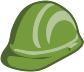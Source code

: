 <?xml version="1.0" encoding="UTF-8"?>
<dia:diagram xmlns:dia="http://www.lysator.liu.se/~alla/dia/">
  <dia:layer name="Fondo" visible="true" active="true">
    <dia:group>
      <dia:group>
        <dia:group>
          <dia:group>
            <dia:object type="Standard - Beziergon" version="0" id="O0">
              <dia:attribute name="obj_pos">
                <dia:point val="0.779,4.019"/>
              </dia:attribute>
              <dia:attribute name="obj_bb">
                <dia:rectangle val="0.389,0.719;4.504,4.224"/>
              </dia:attribute>
              <dia:attribute name="bez_points">
                <dia:point val="0.779,4.019"/>
                <dia:point val="0.747,4.007"/>
                <dia:point val="0.716,3.993"/>
                <dia:point val="0.686,3.977"/>
                <dia:point val="0.392,3.826"/>
                <dia:point val="0.32,3.651"/>
                <dia:point val="0.452,3.347"/>
                <dia:point val="0.505,3.223"/>
                <dia:point val="0.601,3.118"/>
                <dia:point val="0.676,3.003"/>
                <dia:point val="0.705,2.96"/>
                <dia:point val="0.734,2.916"/>
                <dia:point val="0.756,2.869"/>
                <dia:point val="0.864,2.634"/>
                <dia:point val="0.853,2.37"/>
                <dia:point val="0.939,2.129"/>
                <dia:point val="1.033,1.865"/>
                <dia:point val="1.15,1.615"/>
                <dia:point val="1.307,1.382"/>
                <dia:point val="1.585,0.968"/>
                <dia:point val="1.989,0.79"/>
                <dia:point val="2.467,0.729"/>
                <dia:point val="2.828,0.682"/>
                <dia:point val="3.135,0.802"/>
                <dia:point val="3.432,0.987"/>
                <dia:point val="3.855,1.249"/>
                <dia:point val="4.126,1.618"/>
                <dia:point val="4.23,2.101"/>
                <dia:point val="4.26,2.243"/>
                <dia:point val="4.292,2.378"/>
                <dia:point val="4.363,2.504"/>
                <dia:point val="4.375,2.525"/>
                <dia:point val="4.388,2.547"/>
                <dia:point val="4.405,2.566"/>
                <dia:point val="4.534,2.711"/>
                <dia:point val="4.537,2.849"/>
                <dia:point val="4.41,2.997"/>
                <dia:point val="4.277,3.151"/>
                <dia:point val="4.111,3.261"/>
                <dia:point val="3.934,3.357"/>
                <dia:point val="3.541,3.572"/>
                <dia:point val="3.148,3.786"/>
                <dia:point val="2.753,3.996"/>
                <dia:point val="2.646,4.053"/>
                <dia:point val="2.535,4.107"/>
                <dia:point val="2.42,4.139"/>
                <dia:point val="1.922,4.33"/>
                <dia:point val="1.122,4.159"/>
              </dia:attribute>
              <dia:attribute name="corner_types">
                <dia:enum val="-1200007480"/>
                <dia:enum val="0"/>
                <dia:enum val="0"/>
                <dia:enum val="0"/>
                <dia:enum val="0"/>
                <dia:enum val="0"/>
                <dia:enum val="0"/>
                <dia:enum val="0"/>
                <dia:enum val="0"/>
                <dia:enum val="0"/>
                <dia:enum val="0"/>
                <dia:enum val="0"/>
                <dia:enum val="0"/>
                <dia:enum val="0"/>
                <dia:enum val="0"/>
                <dia:enum val="0"/>
                <dia:enum val="0"/>
              </dia:attribute>
              <dia:attribute name="line_color">
                <dia:color val="#4d632f"/>
              </dia:attribute>
              <dia:attribute name="line_width">
                <dia:real val="0"/>
              </dia:attribute>
              <dia:attribute name="inner_color">
                <dia:color val="#4d632f"/>
              </dia:attribute>
              <dia:attribute name="show_background">
                <dia:boolean val="true"/>
              </dia:attribute>
            </dia:object>
            <dia:object type="Standard - Beziergon" version="0" id="O1">
              <dia:attribute name="obj_pos">
                <dia:point val="4.232,2.49"/>
              </dia:attribute>
              <dia:attribute name="obj_bb">
                <dia:rectangle val="0.731,0.849;4.395,4.133"/>
              </dia:attribute>
              <dia:attribute name="bez_points">
                <dia:point val="4.232,2.49"/>
                <dia:point val="4.219,2.457"/>
                <dia:point val="4.205,2.423"/>
                <dia:point val="4.192,2.39"/>
                <dia:point val="4.177,2.364"/>
                <dia:point val="4.155,2.34"/>
                <dia:point val="4.15,2.313"/>
                <dia:point val="4.137,2.249"/>
                <dia:point val="4.132,2.184"/>
                <dia:point val="4.124,2.119"/>
                <dia:point val="4.119,2.086"/>
                <dia:point val="4.119,2.052"/>
                <dia:point val="4.11,2.02"/>
                <dia:point val="4.049,1.796"/>
                <dia:point val="3.927,1.602"/>
                <dia:point val="3.79,1.419"/>
                <dia:point val="3.736,1.347"/>
                <dia:point val="3.653,1.297"/>
                <dia:point val="3.583,1.238"/>
                <dia:point val="3.41,1.094"/>
                <dia:point val="3.225,0.969"/>
                <dia:point val="3.008,0.899"/>
                <dia:point val="2.974,0.887"/>
                <dia:point val="2.94,0.876"/>
                <dia:point val="2.906,0.864"/>
                <dia:point val="2.896,0.859"/>
                <dia:point val="2.886,0.85"/>
                <dia:point val="2.876,0.85"/>
                <dia:point val="2.7,0.852"/>
                <dia:point val="2.523,0.843"/>
                <dia:point val="2.348,0.86"/>
                <dia:point val="2.201,0.874"/>
                <dia:point val="2.051,0.909"/>
                <dia:point val="1.935,1.008"/>
                <dia:point val="1.846,1.084"/>
                <dia:point val="1.768,1.176"/>
                <dia:point val="1.696,1.268"/>
                <dia:point val="1.503,1.518"/>
                <dia:point val="1.38,1.808"/>
                <dia:point val="1.264,2.098"/>
                <dia:point val="1.201,2.255"/>
                <dia:point val="1.17,2.425"/>
                <dia:point val="1.123,2.589"/>
                <dia:point val="1.097,2.681"/>
                <dia:point val="1.075,2.774"/>
                <dia:point val="1.041,2.862"/>
                <dia:point val="1.027,2.897"/>
                <dia:point val="0.99,2.94"/>
                <dia:point val="0.959,2.944"/>
                <dia:point val="0.934,2.947"/>
                <dia:point val="0.902,2.898"/>
                <dia:point val="0.873,2.872"/>
                <dia:point val="0.837,2.948"/>
                <dia:point val="0.865,3.028"/>
                <dia:point val="0.912,3.097"/>
                <dia:point val="1.034,3.278"/>
                <dia:point val="1.207,3.389"/>
                <dia:point val="1.417,3.441"/>
                <dia:point val="1.676,3.506"/>
                <dia:point val="1.934,3.565"/>
                <dia:point val="2.206,3.529"/>
                <dia:point val="2.426,3.5"/>
                <dia:point val="2.648,3.493"/>
                <dia:point val="2.869,3.476"/>
                <dia:point val="2.949,3.47"/>
                <dia:point val="3.028,3.466"/>
                <dia:point val="3.108,3.46"/>
                <dia:point val="2.846,3.569"/>
                <dia:point val="2.576,3.657"/>
                <dia:point val="2.296,3.655"/>
                <dia:point val="2.048,3.653"/>
                <dia:point val="1.801,3.599"/>
                <dia:point val="1.554,3.569"/>
                <dia:point val="1.331,3.542"/>
                <dia:point val="1.109,3.515"/>
                <dia:point val="0.886,3.492"/>
                <dia:point val="0.818,3.485"/>
                <dia:point val="0.76,3.515"/>
                <dia:point val="0.74,3.583"/>
                <dia:point val="0.699,3.71"/>
                <dia:point val="0.803,3.915"/>
                <dia:point val="0.933,3.961"/>
                <dia:point val="1.221,4.064"/>
                <dia:point val="1.519,4.122"/>
                <dia:point val="1.823,4.133"/>
                <dia:point val="2.088,4.142"/>
                <dia:point val="2.344,4.08"/>
                <dia:point val="2.58,3.958"/>
                <dia:point val="2.9,3.793"/>
                <dia:point val="3.216,3.618"/>
                <dia:point val="3.534,3.448"/>
                <dia:point val="3.637,3.393"/>
                <dia:point val="3.741,3.338"/>
                <dia:point val="3.86,3.276"/>
                <dia:point val="3.734,3.215"/>
                <dia:point val="3.704,3.127"/>
                <dia:point val="3.754,3.013"/>
                <dia:point val="3.798,3.026"/>
                <dia:point val="3.842,3.039"/>
                <dia:point val="3.887,3.051"/>
                <dia:point val="3.881,3.116"/>
                <dia:point val="3.874,3.181"/>
                <dia:point val="3.866,3.265"/>
                <dia:point val="4.069,3.16"/>
                <dia:point val="4.235,3.046"/>
                <dia:point val="4.36,2.883"/>
                <dia:point val="4.417,2.809"/>
                <dia:point val="4.397,2.736"/>
                <dia:point val="4.347,2.665"/>
                <dia:point val="4.307,2.608"/>
                <dia:point val="4.27,2.549"/>
              </dia:attribute>
              <dia:attribute name="corner_types">
                <dia:enum val="-1200007416"/>
                <dia:enum val="0"/>
                <dia:enum val="0"/>
                <dia:enum val="0"/>
                <dia:enum val="0"/>
                <dia:enum val="0"/>
                <dia:enum val="0"/>
                <dia:enum val="0"/>
                <dia:enum val="0"/>
                <dia:enum val="0"/>
                <dia:enum val="0"/>
                <dia:enum val="0"/>
                <dia:enum val="0"/>
                <dia:enum val="0"/>
                <dia:enum val="0"/>
                <dia:enum val="0"/>
                <dia:enum val="0"/>
                <dia:enum val="0"/>
                <dia:enum val="0"/>
                <dia:enum val="0"/>
                <dia:enum val="0"/>
                <dia:enum val="0"/>
                <dia:enum val="0"/>
                <dia:enum val="0"/>
                <dia:enum val="0"/>
                <dia:enum val="0"/>
                <dia:enum val="0"/>
                <dia:enum val="0"/>
                <dia:enum val="0"/>
                <dia:enum val="0"/>
                <dia:enum val="0"/>
                <dia:enum val="0"/>
                <dia:enum val="0"/>
                <dia:enum val="0"/>
                <dia:enum val="0"/>
                <dia:enum val="0"/>
                <dia:enum val="0"/>
                <dia:enum val="0"/>
              </dia:attribute>
              <dia:attribute name="line_color">
                <dia:color val="#4d632f"/>
              </dia:attribute>
              <dia:attribute name="line_width">
                <dia:real val="0"/>
              </dia:attribute>
              <dia:attribute name="inner_color">
                <dia:color val="#4d632f"/>
              </dia:attribute>
              <dia:attribute name="show_background">
                <dia:boolean val="true"/>
              </dia:attribute>
            </dia:object>
            <dia:object type="Standard - Beziergon" version="0" id="O2">
              <dia:attribute name="obj_pos">
                <dia:point val="3.008,0.899"/>
              </dia:attribute>
              <dia:attribute name="obj_bb">
                <dia:rectangle val="0.731,0.849;4.395,4.134"/>
              </dia:attribute>
              <dia:attribute name="bez_points">
                <dia:point val="3.008,0.899"/>
                <dia:point val="3.225,0.969"/>
                <dia:point val="3.41,1.094"/>
                <dia:point val="3.583,1.238"/>
                <dia:point val="3.522,1.235"/>
                <dia:point val="3.459,1.223"/>
                <dia:point val="3.4,1.232"/>
                <dia:point val="3.172,1.264"/>
                <dia:point val="3.016,1.407"/>
                <dia:point val="2.885,1.583"/>
                <dia:point val="2.701,1.828"/>
                <dia:point val="2.659,2.113"/>
                <dia:point val="2.673,2.408"/>
                <dia:point val="2.68,2.543"/>
                <dia:point val="2.701,2.681"/>
                <dia:point val="2.787,2.822"/>
                <dia:point val="2.8,2.729"/>
                <dia:point val="2.808,2.655"/>
                <dia:point val="2.82,2.582"/>
                <dia:point val="2.859,2.338"/>
                <dia:point val="2.927,2.104"/>
                <dia:point val="3.073,1.9"/>
                <dia:point val="3.306,1.575"/>
                <dia:point val="3.784,1.572"/>
                <dia:point val="4.008,1.897"/>
                <dia:point val="4.054,1.966"/>
                <dia:point val="4.086,2.045"/>
                <dia:point val="4.124,2.119"/>
                <dia:point val="4.132,2.184"/>
                <dia:point val="4.137,2.249"/>
                <dia:point val="4.15,2.313"/>
                <dia:point val="4.155,2.34"/>
                <dia:point val="4.177,2.364"/>
                <dia:point val="4.192,2.39"/>
                <dia:point val="4.174,2.57"/>
                <dia:point val="4.046,2.669"/>
                <dia:point val="3.907,2.747"/>
                <dia:point val="3.731,2.846"/>
                <dia:point val="3.55,2.94"/>
                <dia:point val="3.361,3.013"/>
                <dia:point val="3.038,3.138"/>
                <dia:point val="2.698,3.21"/>
                <dia:point val="2.354,3.249"/>
                <dia:point val="2.171,3.269"/>
                <dia:point val="1.983,3.267"/>
                <dia:point val="1.8,3.249"/>
                <dia:point val="1.599,3.23"/>
                <dia:point val="1.402,3.178"/>
                <dia:point val="1.203,3.144"/>
                <dia:point val="1.159,3.136"/>
                <dia:point val="1.113,3.143"/>
                <dia:point val="1.068,3.143"/>
                <dia:point val="1.067,3.153"/>
                <dia:point val="1.066,3.164"/>
                <dia:point val="1.064,3.175"/>
                <dia:point val="1.165,3.205"/>
                <dia:point val="1.266,3.237"/>
                <dia:point val="1.368,3.264"/>
                <dia:point val="1.615,3.328"/>
                <dia:point val="1.859,3.419"/>
                <dia:point val="2.121,3.387"/>
                <dia:point val="2.335,3.362"/>
                <dia:point val="2.549,3.327"/>
                <dia:point val="2.761,3.288"/>
                <dia:point val="3.241,3.199"/>
                <dia:point val="3.69,3.036"/>
                <dia:point val="4.076,2.727"/>
                <dia:point val="4.153,2.666"/>
                <dia:point val="4.235,2.605"/>
                <dia:point val="4.233,2.49"/>
                <dia:point val="4.271,2.549"/>
                <dia:point val="4.307,2.608"/>
                <dia:point val="4.347,2.665"/>
                <dia:point val="4.398,2.736"/>
                <dia:point val="4.417,2.809"/>
                <dia:point val="4.36,2.883"/>
                <dia:point val="4.235,3.046"/>
                <dia:point val="4.069,3.16"/>
                <dia:point val="3.866,3.265"/>
                <dia:point val="3.874,3.181"/>
                <dia:point val="3.881,3.116"/>
                <dia:point val="3.887,3.052"/>
                <dia:point val="3.986,2.984"/>
                <dia:point val="4.086,2.916"/>
                <dia:point val="4.185,2.848"/>
                <dia:point val="4.182,2.841"/>
                <dia:point val="4.179,2.833"/>
                <dia:point val="4.176,2.825"/>
                <dia:point val="4.131,2.83"/>
                <dia:point val="4.08,2.824"/>
                <dia:point val="4.042,2.843"/>
                <dia:point val="3.943,2.894"/>
                <dia:point val="3.85,2.956"/>
                <dia:point val="3.754,3.013"/>
                <dia:point val="3.705,3.128"/>
                <dia:point val="3.734,3.215"/>
                <dia:point val="3.86,3.276"/>
                <dia:point val="3.741,3.338"/>
                <dia:point val="3.637,3.393"/>
                <dia:point val="3.534,3.448"/>
                <dia:point val="3.216,3.619"/>
                <dia:point val="2.9,3.793"/>
                <dia:point val="2.58,3.958"/>
                <dia:point val="2.344,4.08"/>
                <dia:point val="2.088,4.142"/>
                <dia:point val="1.823,4.133"/>
                <dia:point val="1.519,4.122"/>
                <dia:point val="1.221,4.064"/>
                <dia:point val="0.933,3.961"/>
                <dia:point val="0.803,3.915"/>
                <dia:point val="0.7,3.71"/>
                <dia:point val="0.74,3.583"/>
                <dia:point val="0.761,3.515"/>
                <dia:point val="0.818,3.485"/>
                <dia:point val="0.886,3.492"/>
                <dia:point val="1.109,3.515"/>
                <dia:point val="1.331,3.542"/>
                <dia:point val="1.554,3.569"/>
                <dia:point val="1.801,3.599"/>
                <dia:point val="2.049,3.653"/>
                <dia:point val="2.296,3.655"/>
                <dia:point val="2.576,3.657"/>
                <dia:point val="2.847,3.569"/>
                <dia:point val="3.108,3.46"/>
                <dia:point val="3.028,3.466"/>
                <dia:point val="2.949,3.471"/>
                <dia:point val="2.869,3.476"/>
                <dia:point val="2.648,3.493"/>
                <dia:point val="2.426,3.5"/>
                <dia:point val="2.206,3.529"/>
                <dia:point val="1.934,3.565"/>
                <dia:point val="1.676,3.506"/>
                <dia:point val="1.417,3.441"/>
                <dia:point val="1.207,3.389"/>
                <dia:point val="1.034,3.278"/>
                <dia:point val="0.912,3.097"/>
                <dia:point val="0.866,3.028"/>
                <dia:point val="0.837,2.948"/>
                <dia:point val="0.873,2.872"/>
                <dia:point val="0.902,2.898"/>
                <dia:point val="0.934,2.947"/>
                <dia:point val="0.959,2.944"/>
                <dia:point val="0.99,2.94"/>
                <dia:point val="1.028,2.897"/>
                <dia:point val="1.041,2.862"/>
                <dia:point val="1.075,2.774"/>
                <dia:point val="1.098,2.681"/>
                <dia:point val="1.124,2.589"/>
                <dia:point val="1.17,2.425"/>
                <dia:point val="1.201,2.255"/>
                <dia:point val="1.264,2.098"/>
                <dia:point val="1.381,1.808"/>
                <dia:point val="1.503,1.518"/>
                <dia:point val="1.696,1.268"/>
                <dia:point val="1.768,1.176"/>
                <dia:point val="1.846,1.084"/>
                <dia:point val="1.935,1.008"/>
                <dia:point val="2.051,0.909"/>
                <dia:point val="2.202,0.874"/>
                <dia:point val="2.349,0.86"/>
                <dia:point val="2.523,0.843"/>
                <dia:point val="2.7,0.852"/>
                <dia:point val="2.877,0.85"/>
                <dia:point val="2.887,0.85"/>
                <dia:point val="2.897,0.859"/>
                <dia:point val="2.907,0.864"/>
                <dia:point val="2.797,0.859"/>
                <dia:point val="2.699,0.892"/>
                <dia:point val="2.618,0.964"/>
                <dia:point val="2.541,1.034"/>
                <dia:point val="2.465,1.107"/>
                <dia:point val="2.4,1.188"/>
                <dia:point val="2.096,1.563"/>
                <dia:point val="2.006,2.01"/>
                <dia:point val="1.995,2.476"/>
                <dia:point val="1.991,2.636"/>
                <dia:point val="2.028,2.796"/>
                <dia:point val="2.126,2.932"/>
                <dia:point val="2.179,3.005"/>
                <dia:point val="2.247,3.05"/>
                <dia:point val="2.351,3.048"/>
                <dia:point val="2.339,3.015"/>
                <dia:point val="2.332,2.994"/>
                <dia:point val="2.323,2.974"/>
                <dia:point val="2.238,2.783"/>
                <dia:point val="2.197,2.583"/>
                <dia:point val="2.195,2.375"/>
                <dia:point val="2.19,2.012"/>
                <dia:point val="2.315,1.685"/>
                <dia:point val="2.488,1.374"/>
                <dia:point val="2.608,1.157"/>
                <dia:point val="2.755,0.97"/>
              </dia:attribute>
              <dia:attribute name="corner_types">
                <dia:enum val="-1200007304"/>
                <dia:enum val="0"/>
                <dia:enum val="0"/>
                <dia:enum val="0"/>
                <dia:enum val="0"/>
                <dia:enum val="0"/>
                <dia:enum val="0"/>
                <dia:enum val="0"/>
                <dia:enum val="0"/>
                <dia:enum val="0"/>
                <dia:enum val="0"/>
                <dia:enum val="0"/>
                <dia:enum val="0"/>
                <dia:enum val="0"/>
                <dia:enum val="0"/>
                <dia:enum val="0"/>
                <dia:enum val="0"/>
                <dia:enum val="0"/>
                <dia:enum val="0"/>
                <dia:enum val="0"/>
                <dia:enum val="0"/>
                <dia:enum val="0"/>
                <dia:enum val="0"/>
                <dia:enum val="0"/>
                <dia:enum val="0"/>
                <dia:enum val="0"/>
                <dia:enum val="0"/>
                <dia:enum val="0"/>
                <dia:enum val="0"/>
                <dia:enum val="0"/>
                <dia:enum val="0"/>
                <dia:enum val="0"/>
                <dia:enum val="0"/>
                <dia:enum val="0"/>
                <dia:enum val="0"/>
                <dia:enum val="0"/>
                <dia:enum val="0"/>
                <dia:enum val="0"/>
                <dia:enum val="0"/>
                <dia:enum val="0"/>
                <dia:enum val="0"/>
                <dia:enum val="0"/>
                <dia:enum val="0"/>
                <dia:enum val="0"/>
                <dia:enum val="0"/>
                <dia:enum val="0"/>
                <dia:enum val="0"/>
                <dia:enum val="0"/>
                <dia:enum val="0"/>
                <dia:enum val="0"/>
                <dia:enum val="0"/>
                <dia:enum val="0"/>
                <dia:enum val="0"/>
                <dia:enum val="0"/>
                <dia:enum val="0"/>
                <dia:enum val="0"/>
                <dia:enum val="0"/>
                <dia:enum val="0"/>
                <dia:enum val="0"/>
                <dia:enum val="0"/>
                <dia:enum val="0"/>
                <dia:enum val="0"/>
                <dia:enum val="0"/>
                <dia:enum val="0"/>
                <dia:enum val="0"/>
              </dia:attribute>
              <dia:attribute name="line_color">
                <dia:color val="#759b3d"/>
              </dia:attribute>
              <dia:attribute name="line_width">
                <dia:real val="0"/>
              </dia:attribute>
              <dia:attribute name="inner_color">
                <dia:color val="#759b3d"/>
              </dia:attribute>
              <dia:attribute name="show_background">
                <dia:boolean val="true"/>
              </dia:attribute>
            </dia:object>
            <dia:object type="Standard - Beziergon" version="0" id="O3">
              <dia:attribute name="obj_pos">
                <dia:point val="4.124,2.119"/>
              </dia:attribute>
              <dia:attribute name="obj_bb">
                <dia:rectangle val="2.671,1.228;4.124,2.822"/>
              </dia:attribute>
              <dia:attribute name="bez_points">
                <dia:point val="4.124,2.119"/>
                <dia:point val="4.085,2.045"/>
                <dia:point val="4.054,1.966"/>
                <dia:point val="4.008,1.897"/>
                <dia:point val="3.784,1.572"/>
                <dia:point val="3.306,1.575"/>
                <dia:point val="3.073,1.9"/>
                <dia:point val="2.927,2.104"/>
                <dia:point val="2.859,2.338"/>
                <dia:point val="2.82,2.582"/>
                <dia:point val="2.808,2.655"/>
                <dia:point val="2.8,2.729"/>
                <dia:point val="2.787,2.822"/>
                <dia:point val="2.701,2.681"/>
                <dia:point val="2.68,2.543"/>
                <dia:point val="2.673,2.408"/>
                <dia:point val="2.659,2.113"/>
                <dia:point val="2.701,1.828"/>
                <dia:point val="2.885,1.583"/>
                <dia:point val="3.016,1.407"/>
                <dia:point val="3.172,1.264"/>
                <dia:point val="3.4,1.232"/>
                <dia:point val="3.459,1.223"/>
                <dia:point val="3.522,1.235"/>
                <dia:point val="3.583,1.238"/>
                <dia:point val="3.653,1.297"/>
                <dia:point val="3.736,1.347"/>
                <dia:point val="3.79,1.419"/>
                <dia:point val="3.927,1.602"/>
                <dia:point val="4.049,1.796"/>
                <dia:point val="4.11,2.02"/>
                <dia:point val="4.119,2.052"/>
                <dia:point val="4.119,2.086"/>
              </dia:attribute>
              <dia:attribute name="corner_types">
                <dia:enum val="-1200007448"/>
                <dia:enum val="0"/>
                <dia:enum val="0"/>
                <dia:enum val="0"/>
                <dia:enum val="0"/>
                <dia:enum val="0"/>
                <dia:enum val="0"/>
                <dia:enum val="0"/>
                <dia:enum val="0"/>
                <dia:enum val="0"/>
                <dia:enum val="0"/>
                <dia:enum val="0"/>
              </dia:attribute>
              <dia:attribute name="line_color">
                <dia:color val="#b5c79a"/>
              </dia:attribute>
              <dia:attribute name="line_width">
                <dia:real val="0"/>
              </dia:attribute>
              <dia:attribute name="inner_color">
                <dia:color val="#b5c79a"/>
              </dia:attribute>
              <dia:attribute name="show_background">
                <dia:boolean val="true"/>
              </dia:attribute>
            </dia:object>
            <dia:object type="Standard - Beziergon" version="0" id="O4">
              <dia:attribute name="obj_pos">
                <dia:point val="3.008,0.899"/>
              </dia:attribute>
              <dia:attribute name="obj_bb">
                <dia:rectangle val="1.994,0.863;3.008,3.048"/>
              </dia:attribute>
              <dia:attribute name="bez_points">
                <dia:point val="3.008,0.899"/>
                <dia:point val="2.755,0.97"/>
                <dia:point val="2.608,1.157"/>
                <dia:point val="2.488,1.373"/>
                <dia:point val="2.315,1.685"/>
                <dia:point val="2.19,2.012"/>
                <dia:point val="2.194,2.375"/>
                <dia:point val="2.197,2.582"/>
                <dia:point val="2.238,2.783"/>
                <dia:point val="2.323,2.974"/>
                <dia:point val="2.332,2.994"/>
                <dia:point val="2.339,3.015"/>
                <dia:point val="2.351,3.048"/>
                <dia:point val="2.247,3.05"/>
                <dia:point val="2.179,3.005"/>
                <dia:point val="2.126,2.932"/>
                <dia:point val="2.028,2.796"/>
                <dia:point val="1.991,2.636"/>
                <dia:point val="1.995,2.476"/>
                <dia:point val="2.005,2.01"/>
                <dia:point val="2.096,1.563"/>
                <dia:point val="2.4,1.188"/>
                <dia:point val="2.465,1.107"/>
                <dia:point val="2.541,1.034"/>
                <dia:point val="2.618,0.964"/>
                <dia:point val="2.698,0.892"/>
                <dia:point val="2.797,0.859"/>
                <dia:point val="2.906,0.864"/>
                <dia:point val="2.94,0.876"/>
                <dia:point val="2.974,0.887"/>
              </dia:attribute>
              <dia:attribute name="corner_types">
                <dia:enum val="-1200007448"/>
                <dia:enum val="0"/>
                <dia:enum val="0"/>
                <dia:enum val="0"/>
                <dia:enum val="0"/>
                <dia:enum val="0"/>
                <dia:enum val="0"/>
                <dia:enum val="0"/>
                <dia:enum val="0"/>
                <dia:enum val="0"/>
                <dia:enum val="0"/>
              </dia:attribute>
              <dia:attribute name="line_color">
                <dia:color val="#b4c79a"/>
              </dia:attribute>
              <dia:attribute name="line_width">
                <dia:real val="0"/>
              </dia:attribute>
              <dia:attribute name="inner_color">
                <dia:color val="#b4c79a"/>
              </dia:attribute>
              <dia:attribute name="show_background">
                <dia:boolean val="true"/>
              </dia:attribute>
            </dia:object>
            <dia:object type="Standard - Beziergon" version="0" id="O5">
              <dia:attribute name="obj_pos">
                <dia:point val="4.232,2.49"/>
              </dia:attribute>
              <dia:attribute name="obj_bb">
                <dia:rectangle val="1.064,2.389;4.232,3.394"/>
              </dia:attribute>
              <dia:attribute name="bez_points">
                <dia:point val="4.232,2.49"/>
                <dia:point val="4.235,2.605"/>
                <dia:point val="4.153,2.666"/>
                <dia:point val="4.076,2.727"/>
                <dia:point val="3.69,3.036"/>
                <dia:point val="3.241,3.199"/>
                <dia:point val="2.761,3.287"/>
                <dia:point val="2.549,3.327"/>
                <dia:point val="2.335,3.361"/>
                <dia:point val="2.12,3.387"/>
                <dia:point val="1.859,3.419"/>
                <dia:point val="1.615,3.328"/>
                <dia:point val="1.367,3.263"/>
                <dia:point val="1.266,3.237"/>
                <dia:point val="1.165,3.205"/>
                <dia:point val="1.064,3.175"/>
                <dia:point val="1.065,3.164"/>
                <dia:point val="1.067,3.153"/>
                <dia:point val="1.068,3.143"/>
                <dia:point val="1.113,3.143"/>
                <dia:point val="1.159,3.136"/>
                <dia:point val="1.203,3.144"/>
                <dia:point val="1.402,3.178"/>
                <dia:point val="1.599,3.229"/>
                <dia:point val="1.8,3.249"/>
                <dia:point val="1.983,3.267"/>
                <dia:point val="2.171,3.269"/>
                <dia:point val="2.354,3.249"/>
                <dia:point val="2.698,3.21"/>
                <dia:point val="3.038,3.138"/>
                <dia:point val="3.361,3.012"/>
                <dia:point val="3.549,2.94"/>
                <dia:point val="3.731,2.845"/>
                <dia:point val="3.907,2.747"/>
                <dia:point val="4.046,2.669"/>
                <dia:point val="4.174,2.57"/>
                <dia:point val="4.192,2.389"/>
                <dia:point val="4.205,2.423"/>
                <dia:point val="4.219,2.457"/>
              </dia:attribute>
              <dia:attribute name="corner_types">
                <dia:enum val="-1200007448"/>
                <dia:enum val="0"/>
                <dia:enum val="0"/>
                <dia:enum val="0"/>
                <dia:enum val="0"/>
                <dia:enum val="0"/>
                <dia:enum val="0"/>
                <dia:enum val="0"/>
                <dia:enum val="0"/>
                <dia:enum val="0"/>
                <dia:enum val="0"/>
                <dia:enum val="0"/>
                <dia:enum val="0"/>
                <dia:enum val="0"/>
              </dia:attribute>
              <dia:attribute name="line_color">
                <dia:color val="#b3c697"/>
              </dia:attribute>
              <dia:attribute name="line_width">
                <dia:real val="0"/>
              </dia:attribute>
              <dia:attribute name="inner_color">
                <dia:color val="#b3c697"/>
              </dia:attribute>
              <dia:attribute name="show_background">
                <dia:boolean val="true"/>
              </dia:attribute>
            </dia:object>
            <dia:object type="Standard - Beziergon" version="0" id="O6">
              <dia:attribute name="obj_pos">
                <dia:point val="3.754,3.013"/>
              </dia:attribute>
              <dia:attribute name="obj_bb">
                <dia:rectangle val="3.754,2.825;4.185,3.051"/>
              </dia:attribute>
              <dia:attribute name="bez_points">
                <dia:point val="3.754,3.013"/>
                <dia:point val="3.849,2.956"/>
                <dia:point val="3.943,2.894"/>
                <dia:point val="4.042,2.843"/>
                <dia:point val="4.08,2.824"/>
                <dia:point val="4.131,2.83"/>
                <dia:point val="4.176,2.825"/>
                <dia:point val="4.179,2.833"/>
                <dia:point val="4.182,2.841"/>
                <dia:point val="4.185,2.848"/>
                <dia:point val="4.086,2.916"/>
                <dia:point val="3.986,2.984"/>
                <dia:point val="3.887,3.051"/>
                <dia:point val="3.842,3.039"/>
                <dia:point val="3.798,3.026"/>
              </dia:attribute>
              <dia:attribute name="corner_types">
                <dia:enum val="-1200007544"/>
                <dia:enum val="0"/>
                <dia:enum val="0"/>
                <dia:enum val="0"/>
                <dia:enum val="0"/>
                <dia:enum val="0"/>
              </dia:attribute>
              <dia:attribute name="line_color">
                <dia:color val="#b2c597"/>
              </dia:attribute>
              <dia:attribute name="line_width">
                <dia:real val="0"/>
              </dia:attribute>
              <dia:attribute name="inner_color">
                <dia:color val="#b2c597"/>
              </dia:attribute>
              <dia:attribute name="show_background">
                <dia:boolean val="true"/>
              </dia:attribute>
            </dia:object>
          </dia:group>
        </dia:group>
      </dia:group>
    </dia:group>
  </dia:layer>
</dia:diagram>

